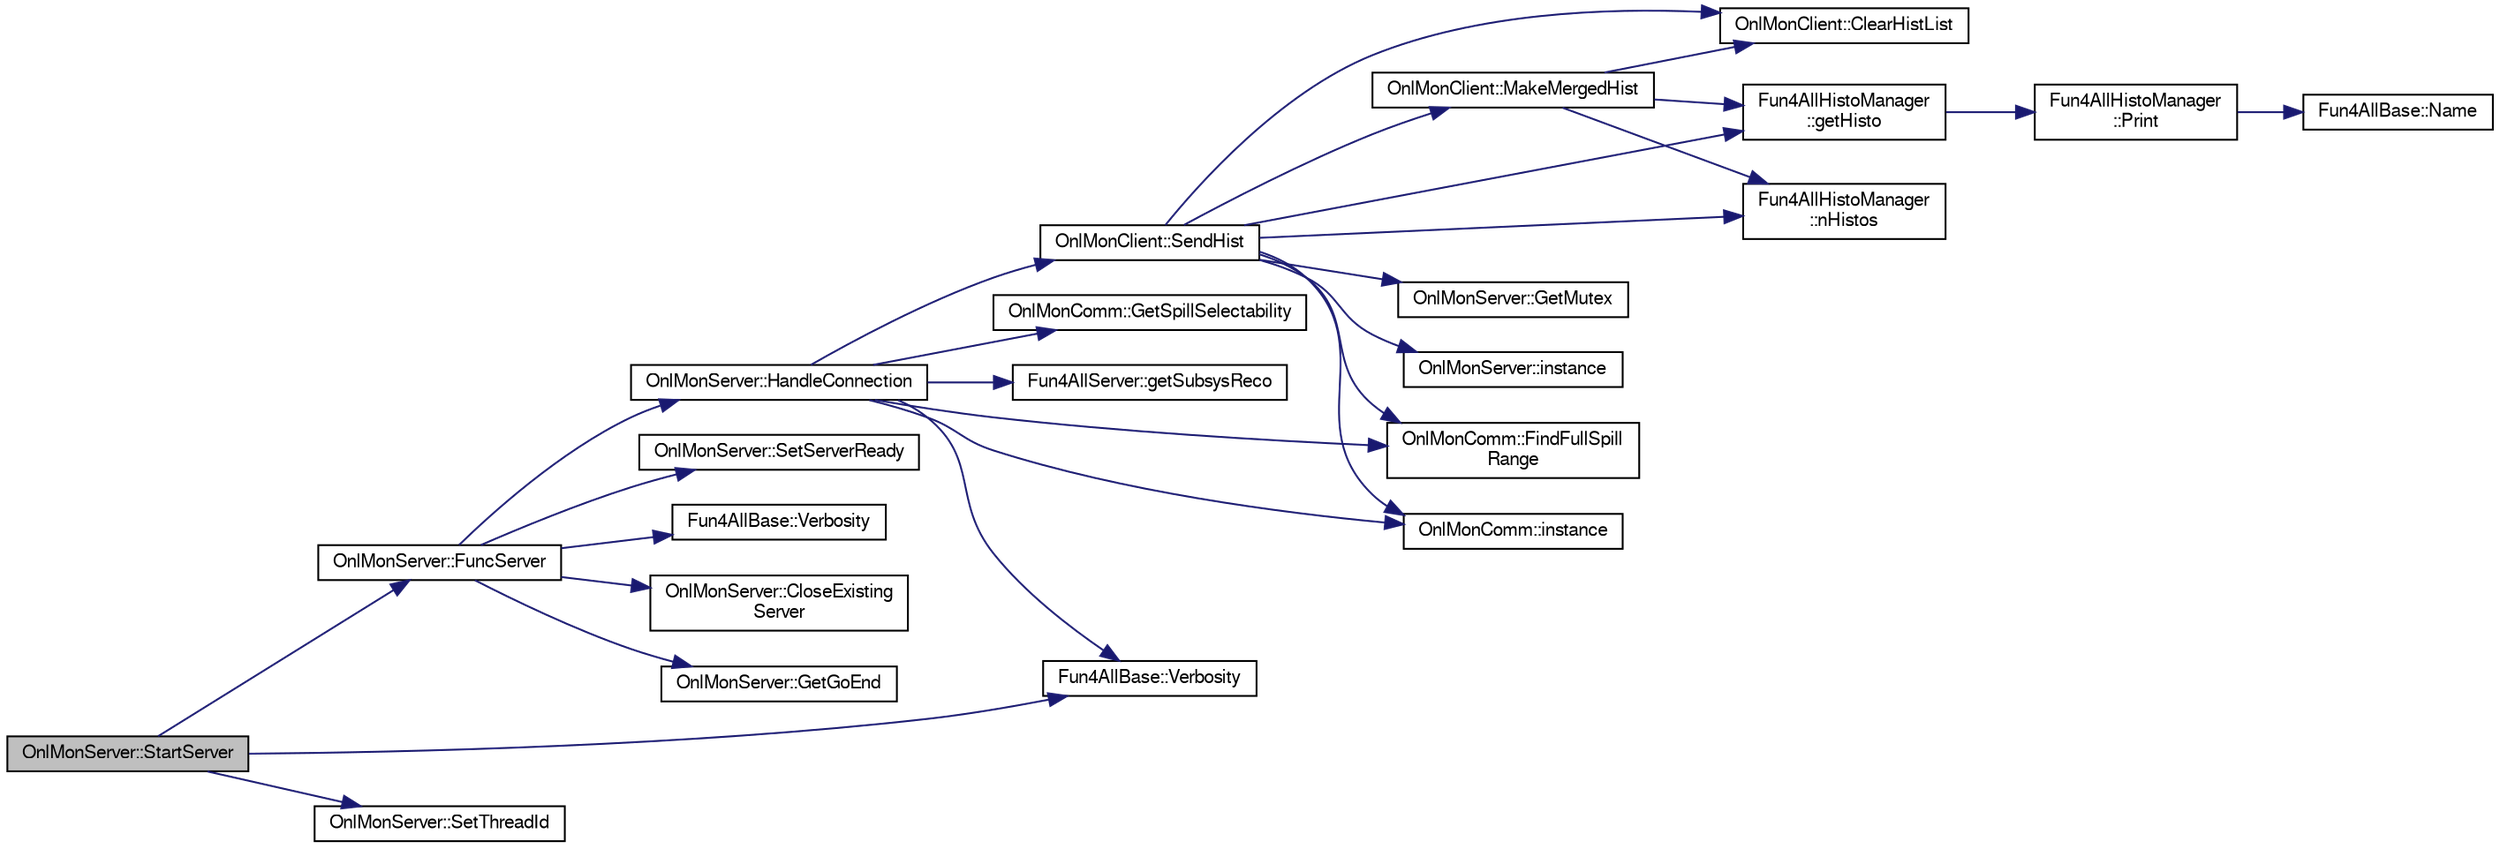 digraph "OnlMonServer::StartServer"
{
  bgcolor="transparent";
  edge [fontname="FreeSans",fontsize="10",labelfontname="FreeSans",labelfontsize="10"];
  node [fontname="FreeSans",fontsize="10",shape=record];
  rankdir="LR";
  Node1 [label="OnlMonServer::StartServer",height=0.2,width=0.4,color="black", fillcolor="grey75", style="filled" fontcolor="black"];
  Node1 -> Node2 [color="midnightblue",fontsize="10",style="solid",fontname="FreeSans"];
  Node2 [label="OnlMonServer::FuncServer",height=0.2,width=0.4,color="black",URL="$d8/d38/classOnlMonServer.html#a6b92b7327c6c0a063d3478cd8422e42c"];
  Node2 -> Node3 [color="midnightblue",fontsize="10",style="solid",fontname="FreeSans"];
  Node3 [label="OnlMonServer::CloseExisting\lServer",height=0.2,width=0.4,color="black",URL="$d8/d38/classOnlMonServer.html#ad3f6a87980699ad1d95c7c4588f15e2f",tooltip="Close an existing server process if such exists. "];
  Node2 -> Node4 [color="midnightblue",fontsize="10",style="solid",fontname="FreeSans"];
  Node4 [label="OnlMonServer::GetGoEnd",height=0.2,width=0.4,color="black",URL="$d8/d38/classOnlMonServer.html#a01ca3f07a4426ade7bbf56dcfa540b88"];
  Node2 -> Node5 [color="midnightblue",fontsize="10",style="solid",fontname="FreeSans"];
  Node5 [label="OnlMonServer::HandleConnection",height=0.2,width=0.4,color="black",URL="$d8/d38/classOnlMonServer.html#a9693ee62bc93597159ee3afcab2e4fe3"];
  Node5 -> Node6 [color="midnightblue",fontsize="10",style="solid",fontname="FreeSans"];
  Node6 [label="OnlMonComm::FindFullSpill\lRange",height=0.2,width=0.4,color="black",URL="$d9/d95/classOnlMonComm.html#ae0a72b4c6bda5159f30bd6647e2fcab5"];
  Node5 -> Node7 [color="midnightblue",fontsize="10",style="solid",fontname="FreeSans"];
  Node7 [label="OnlMonComm::GetSpillSelectability",height=0.2,width=0.4,color="black",URL="$d9/d95/classOnlMonComm.html#afb904a339e037649ccd461dad49f6d6f"];
  Node5 -> Node8 [color="midnightblue",fontsize="10",style="solid",fontname="FreeSans"];
  Node8 [label="Fun4AllServer::getSubsysReco",height=0.2,width=0.4,color="black",URL="$da/d29/classFun4AllServer.html#ac6d47a2b3bc98933a03fd63bb75d624a"];
  Node5 -> Node9 [color="midnightblue",fontsize="10",style="solid",fontname="FreeSans"];
  Node9 [label="OnlMonComm::instance",height=0.2,width=0.4,color="black",URL="$d9/d95/classOnlMonComm.html#a2702d6965a37f5a31ff1dd2bd1032ab9"];
  Node5 -> Node10 [color="midnightblue",fontsize="10",style="solid",fontname="FreeSans"];
  Node10 [label="OnlMonClient::SendHist",height=0.2,width=0.4,color="black",URL="$d9/d62/classOnlMonClient.html#a99db500a862ab027dceda35548427aa7"];
  Node10 -> Node11 [color="midnightblue",fontsize="10",style="solid",fontname="FreeSans"];
  Node11 [label="OnlMonClient::ClearHistList",height=0.2,width=0.4,color="black",URL="$d9/d62/classOnlMonClient.html#a6ebde70bd4ffa2905ad9e4ec66b5e86f"];
  Node10 -> Node6 [color="midnightblue",fontsize="10",style="solid",fontname="FreeSans"];
  Node10 -> Node12 [color="midnightblue",fontsize="10",style="solid",fontname="FreeSans"];
  Node12 [label="Fun4AllHistoManager\l::getHisto",height=0.2,width=0.4,color="black",URL="$d3/d96/classFun4AllHistoManager.html#ae5401f032b650d41224dfa0e2f12d364"];
  Node12 -> Node13 [color="midnightblue",fontsize="10",style="solid",fontname="FreeSans"];
  Node13 [label="Fun4AllHistoManager\l::Print",height=0.2,width=0.4,color="black",URL="$d3/d96/classFun4AllHistoManager.html#ac920f5943d99ae803f4bf8a7a88c31da"];
  Node13 -> Node14 [color="midnightblue",fontsize="10",style="solid",fontname="FreeSans"];
  Node14 [label="Fun4AllBase::Name",height=0.2,width=0.4,color="black",URL="$d5/dec/classFun4AllBase.html#a41f9ac377743d046f590617fd6f4f0ed",tooltip="Returns the name of this module. "];
  Node10 -> Node15 [color="midnightblue",fontsize="10",style="solid",fontname="FreeSans"];
  Node15 [label="OnlMonServer::GetMutex",height=0.2,width=0.4,color="black",URL="$d8/d38/classOnlMonServer.html#a4428944573417576d1f839fff4f3d548"];
  Node10 -> Node16 [color="midnightblue",fontsize="10",style="solid",fontname="FreeSans"];
  Node16 [label="OnlMonServer::instance",height=0.2,width=0.4,color="black",URL="$d8/d38/classOnlMonServer.html#a051f5d14c8aee2413bb6f69cb92dc096"];
  Node10 -> Node9 [color="midnightblue",fontsize="10",style="solid",fontname="FreeSans"];
  Node10 -> Node17 [color="midnightblue",fontsize="10",style="solid",fontname="FreeSans"];
  Node17 [label="OnlMonClient::MakeMergedHist",height=0.2,width=0.4,color="black",URL="$d9/d62/classOnlMonClient.html#a5327959f5913f05de4a7bed106a66604"];
  Node17 -> Node11 [color="midnightblue",fontsize="10",style="solid",fontname="FreeSans"];
  Node17 -> Node12 [color="midnightblue",fontsize="10",style="solid",fontname="FreeSans"];
  Node17 -> Node18 [color="midnightblue",fontsize="10",style="solid",fontname="FreeSans"];
  Node18 [label="Fun4AllHistoManager\l::nHistos",height=0.2,width=0.4,color="black",URL="$d3/d96/classFun4AllHistoManager.html#abacd0eae0fd26e6a6b55895348dcf402"];
  Node10 -> Node18 [color="midnightblue",fontsize="10",style="solid",fontname="FreeSans"];
  Node5 -> Node19 [color="midnightblue",fontsize="10",style="solid",fontname="FreeSans"];
  Node19 [label="Fun4AllBase::Verbosity",height=0.2,width=0.4,color="black",URL="$d5/dec/classFun4AllBase.html#a8a5c77a92bdac6bc043476e132379a40",tooltip="Gets the verbosity of this module. "];
  Node2 -> Node20 [color="midnightblue",fontsize="10",style="solid",fontname="FreeSans"];
  Node20 [label="OnlMonServer::SetServerReady",height=0.2,width=0.4,color="black",URL="$d8/d38/classOnlMonServer.html#a010169e02d5d39a6f3880a1f2a26b647"];
  Node2 -> Node21 [color="midnightblue",fontsize="10",style="solid",fontname="FreeSans"];
  Node21 [label="Fun4AllBase::Verbosity",height=0.2,width=0.4,color="black",URL="$d5/dec/classFun4AllBase.html#a05da2261577843028cf78e99171343b9",tooltip="Sets the verbosity of this module (0 by default=quiet). "];
  Node1 -> Node22 [color="midnightblue",fontsize="10",style="solid",fontname="FreeSans"];
  Node22 [label="OnlMonServer::SetThreadId",height=0.2,width=0.4,color="black",URL="$d8/d38/classOnlMonServer.html#ad47951c3720d1d0c910767acdc2f8ee8"];
  Node1 -> Node19 [color="midnightblue",fontsize="10",style="solid",fontname="FreeSans"];
}
